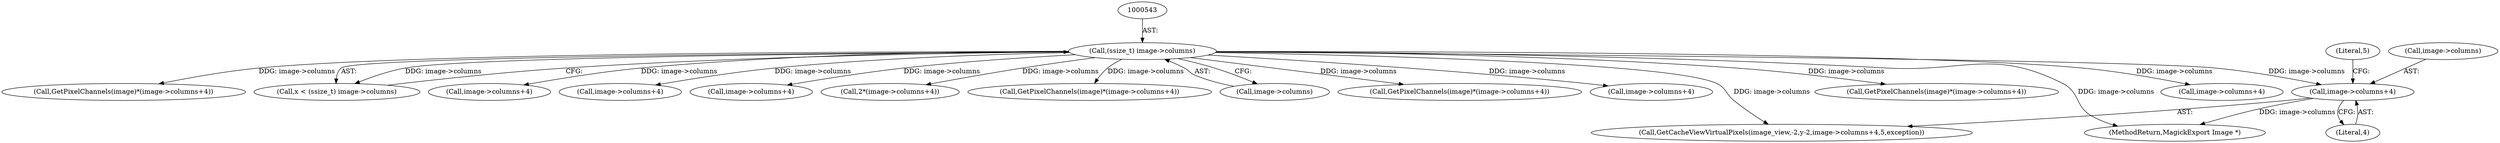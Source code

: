 digraph "0_ImageMagick_d4fc44b58a14f76b1ac997517d742ee12c9dc5d3@pointer" {
"1000481" [label="(Call,image->columns+4)"];
"1000542" [label="(Call,(ssize_t) image->columns)"];
"1000587" [label="(Call,GetPixelChannels(image)*(image->columns+4))"];
"1000542" [label="(Call,(ssize_t) image->columns)"];
"1000662" [label="(Call,image->columns+4)"];
"1000635" [label="(Call,GetPixelChannels(image)*(image->columns+4))"];
"1000482" [label="(Call,image->columns)"];
"1000485" [label="(Literal,4)"];
"1000540" [label="(Call,x < (ssize_t) image->columns)"];
"1000590" [label="(Call,image->columns+4)"];
"1000526" [label="(Call,image->columns+4)"];
"1000638" [label="(Call,image->columns+4)"];
"1000524" [label="(Call,2*(image->columns+4))"];
"1000474" [label="(Call,GetCacheViewVirtualPixels(image_view,-2,y-2,image->columns+4,5,exception))"];
"1000481" [label="(Call,image->columns+4)"];
"1000486" [label="(Literal,5)"];
"1000611" [label="(Call,GetPixelChannels(image)*(image->columns+4))"];
"1000815" [label="(MethodReturn,MagickExport Image *)"];
"1000544" [label="(Call,image->columns)"];
"1000659" [label="(Call,GetPixelChannels(image)*(image->columns+4))"];
"1000614" [label="(Call,image->columns+4)"];
"1000481" -> "1000474"  [label="AST: "];
"1000481" -> "1000485"  [label="CFG: "];
"1000482" -> "1000481"  [label="AST: "];
"1000485" -> "1000481"  [label="AST: "];
"1000486" -> "1000481"  [label="CFG: "];
"1000481" -> "1000815"  [label="DDG: image->columns"];
"1000542" -> "1000481"  [label="DDG: image->columns"];
"1000542" -> "1000540"  [label="AST: "];
"1000542" -> "1000544"  [label="CFG: "];
"1000543" -> "1000542"  [label="AST: "];
"1000544" -> "1000542"  [label="AST: "];
"1000540" -> "1000542"  [label="CFG: "];
"1000542" -> "1000815"  [label="DDG: image->columns"];
"1000542" -> "1000474"  [label="DDG: image->columns"];
"1000542" -> "1000524"  [label="DDG: image->columns"];
"1000542" -> "1000526"  [label="DDG: image->columns"];
"1000542" -> "1000540"  [label="DDG: image->columns"];
"1000542" -> "1000587"  [label="DDG: image->columns"];
"1000542" -> "1000590"  [label="DDG: image->columns"];
"1000542" -> "1000611"  [label="DDG: image->columns"];
"1000542" -> "1000614"  [label="DDG: image->columns"];
"1000542" -> "1000635"  [label="DDG: image->columns"];
"1000542" -> "1000638"  [label="DDG: image->columns"];
"1000542" -> "1000659"  [label="DDG: image->columns"];
"1000542" -> "1000662"  [label="DDG: image->columns"];
}

